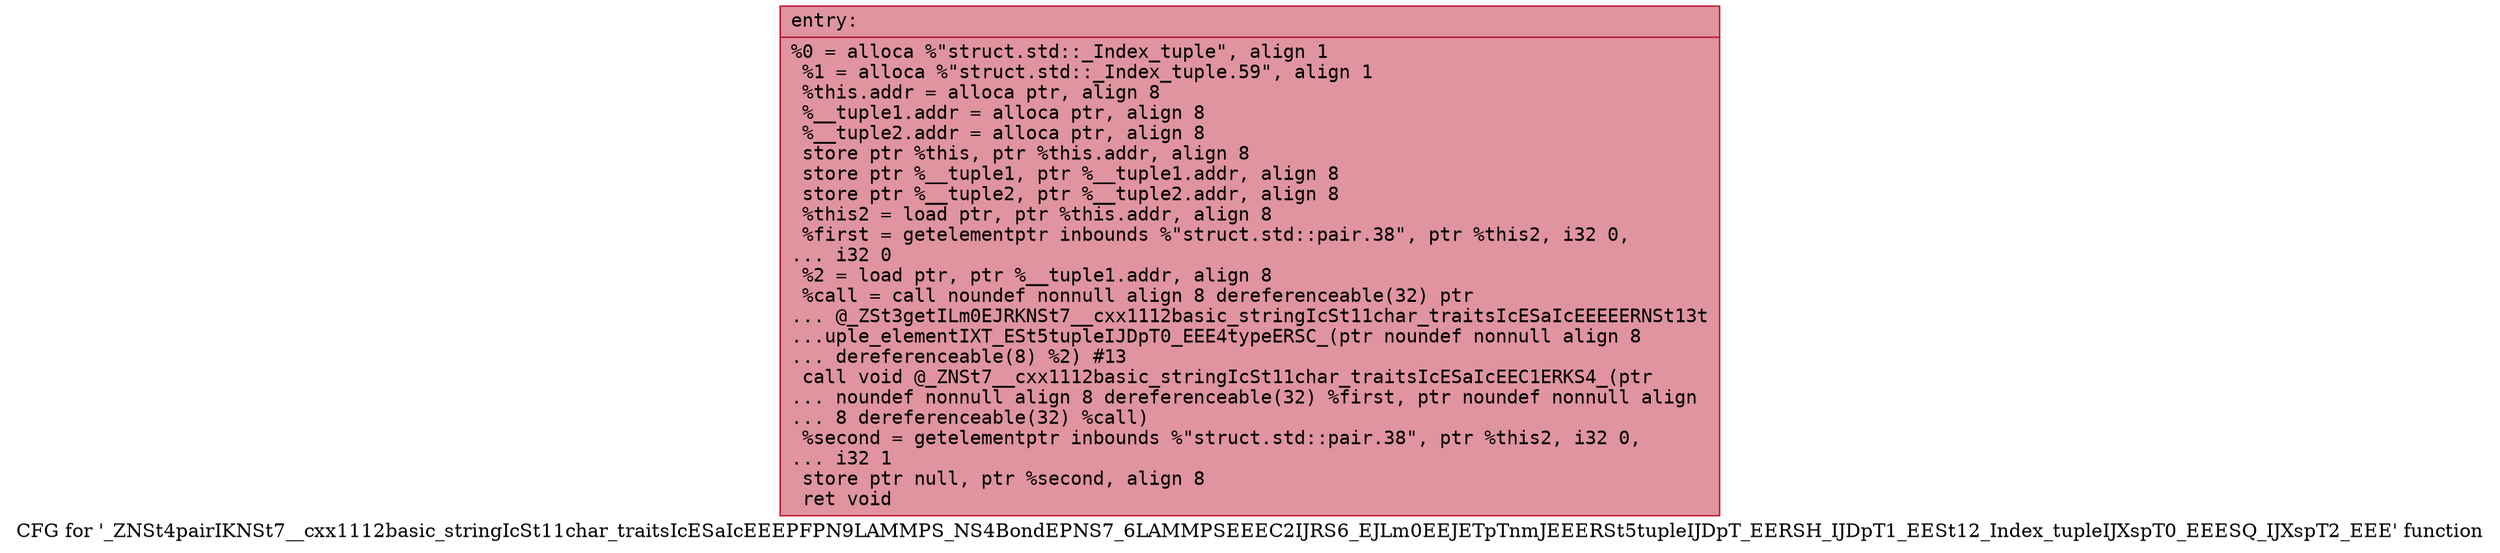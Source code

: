 digraph "CFG for '_ZNSt4pairIKNSt7__cxx1112basic_stringIcSt11char_traitsIcESaIcEEEPFPN9LAMMPS_NS4BondEPNS7_6LAMMPSEEEC2IJRS6_EJLm0EEJETpTnmJEEERSt5tupleIJDpT_EERSH_IJDpT1_EESt12_Index_tupleIJXspT0_EEESQ_IJXspT2_EEE' function" {
	label="CFG for '_ZNSt4pairIKNSt7__cxx1112basic_stringIcSt11char_traitsIcESaIcEEEPFPN9LAMMPS_NS4BondEPNS7_6LAMMPSEEEC2IJRS6_EJLm0EEJETpTnmJEEERSt5tupleIJDpT_EERSH_IJDpT1_EESt12_Index_tupleIJXspT0_EEESQ_IJXspT2_EEE' function";

	Node0x563a5e30bf50 [shape=record,color="#b70d28ff", style=filled, fillcolor="#b70d2870" fontname="Courier",label="{entry:\l|  %0 = alloca %\"struct.std::_Index_tuple\", align 1\l  %1 = alloca %\"struct.std::_Index_tuple.59\", align 1\l  %this.addr = alloca ptr, align 8\l  %__tuple1.addr = alloca ptr, align 8\l  %__tuple2.addr = alloca ptr, align 8\l  store ptr %this, ptr %this.addr, align 8\l  store ptr %__tuple1, ptr %__tuple1.addr, align 8\l  store ptr %__tuple2, ptr %__tuple2.addr, align 8\l  %this2 = load ptr, ptr %this.addr, align 8\l  %first = getelementptr inbounds %\"struct.std::pair.38\", ptr %this2, i32 0,\l... i32 0\l  %2 = load ptr, ptr %__tuple1.addr, align 8\l  %call = call noundef nonnull align 8 dereferenceable(32) ptr\l... @_ZSt3getILm0EJRKNSt7__cxx1112basic_stringIcSt11char_traitsIcESaIcEEEEERNSt13t\l...uple_elementIXT_ESt5tupleIJDpT0_EEE4typeERSC_(ptr noundef nonnull align 8\l... dereferenceable(8) %2) #13\l  call void @_ZNSt7__cxx1112basic_stringIcSt11char_traitsIcESaIcEEC1ERKS4_(ptr\l... noundef nonnull align 8 dereferenceable(32) %first, ptr noundef nonnull align\l... 8 dereferenceable(32) %call)\l  %second = getelementptr inbounds %\"struct.std::pair.38\", ptr %this2, i32 0,\l... i32 1\l  store ptr null, ptr %second, align 8\l  ret void\l}"];
}
